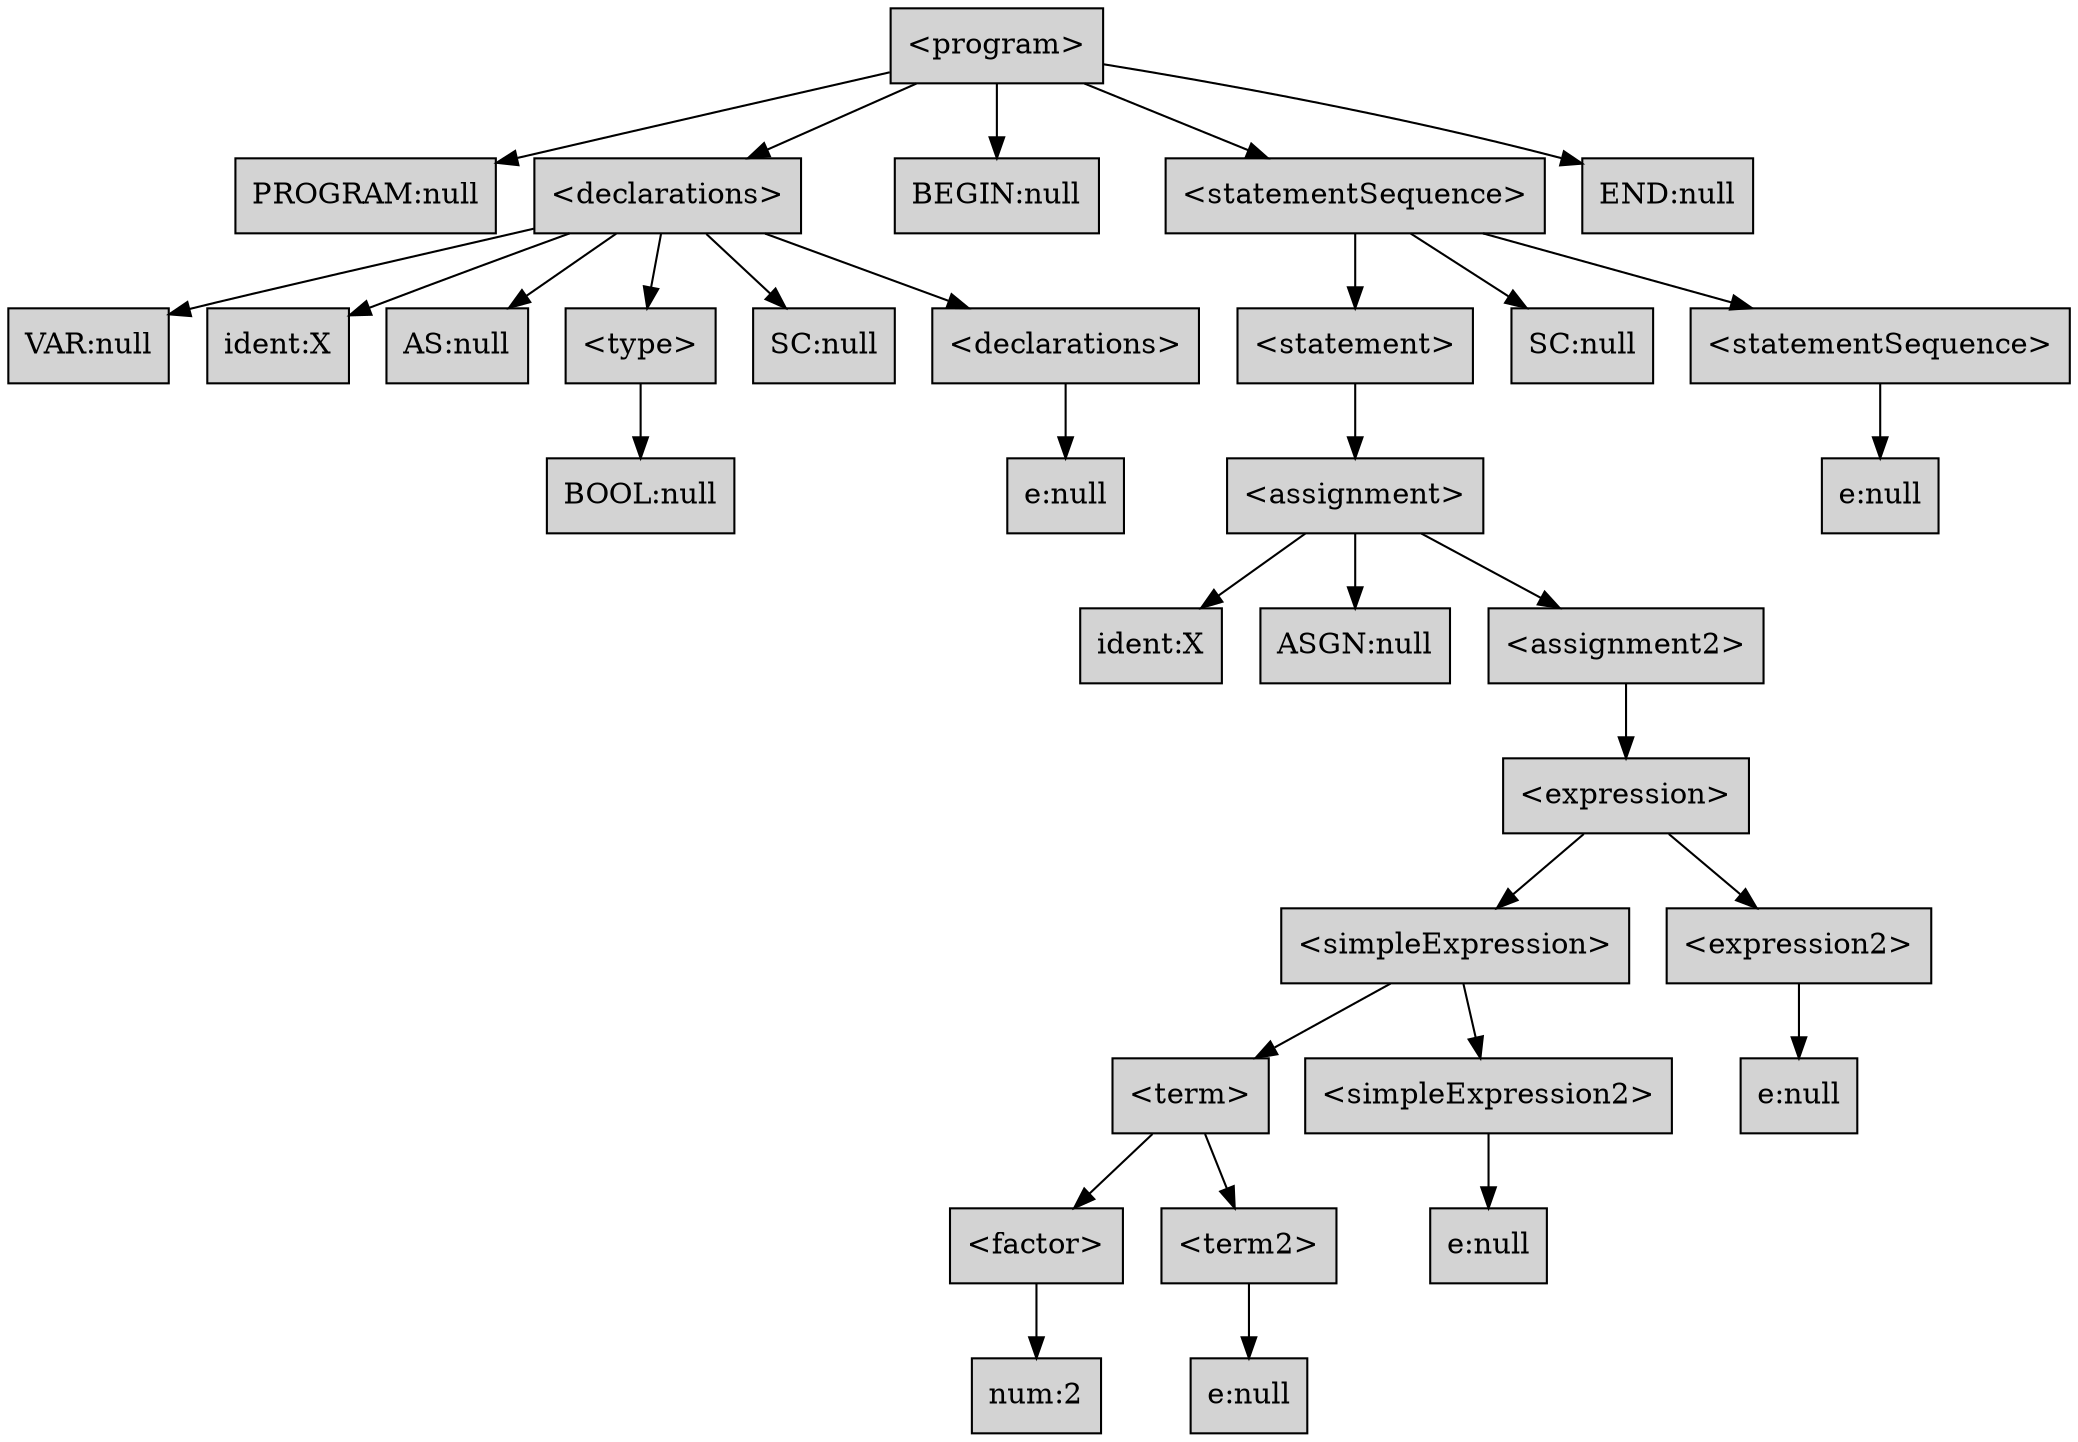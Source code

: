 digraph tl12Ast {
ordering=out;
node [shape = box, style = filled, fillcolor="white"]
n1 [label="<program>",fillcolor="/x11/lightgrey",shape=box]
n2 [label="PROGRAM:null",fillcolor="/x11/lightgrey",shape=box]
n1 -> n2
n3 [label="<declarations>",fillcolor="/x11/lightgrey",shape=box]
n1 -> n3
n4 [label="VAR:null",fillcolor="/x11/lightgrey",shape=box]
n3 -> n4
n5 [label="ident:X",fillcolor="/x11/lightgrey",shape=box]
n3 -> n5
n6 [label="AS:null",fillcolor="/x11/lightgrey",shape=box]
n3 -> n6
n7 [label="<type>",fillcolor="/x11/lightgrey",shape=box]
n3 -> n7
n8 [label="BOOL:null",fillcolor="/x11/lightgrey",shape=box]
n7 -> n8
n9 [label="SC:null",fillcolor="/x11/lightgrey",shape=box]
n3 -> n9
n10 [label="<declarations>",fillcolor="/x11/lightgrey",shape=box]
n3 -> n10
n11 [label="e:null",fillcolor="/x11/lightgrey",shape=box]
n10 -> n11
n12 [label="BEGIN:null",fillcolor="/x11/lightgrey",shape=box]
n1 -> n12
n13 [label="<statementSequence>",fillcolor="/x11/lightgrey",shape=box]
n1 -> n13
n14 [label="<statement>",fillcolor="/x11/lightgrey",shape=box]
n13 -> n14
n15 [label="<assignment>",fillcolor="/x11/lightgrey",shape=box]
n14 -> n15
n16 [label="ident:X",fillcolor="/x11/lightgrey",shape=box]
n15 -> n16
n17 [label="ASGN:null",fillcolor="/x11/lightgrey",shape=box]
n15 -> n17
n18 [label="<assignment2>",fillcolor="/x11/lightgrey",shape=box]
n15 -> n18
n19 [label="<expression>",fillcolor="/x11/lightgrey",shape=box]
n18 -> n19
n20 [label="<simpleExpression>",fillcolor="/x11/lightgrey",shape=box]
n19 -> n20
n21 [label="<term>",fillcolor="/x11/lightgrey",shape=box]
n20 -> n21
n22 [label="<factor>",fillcolor="/x11/lightgrey",shape=box]
n21 -> n22
n23 [label="num:2",fillcolor="/x11/lightgrey",shape=box]
n22 -> n23
n24 [label="<term2>",fillcolor="/x11/lightgrey",shape=box]
n21 -> n24
n25 [label="e:null",fillcolor="/x11/lightgrey",shape=box]
n24 -> n25
n26 [label="<simpleExpression2>",fillcolor="/x11/lightgrey",shape=box]
n20 -> n26
n27 [label="e:null",fillcolor="/x11/lightgrey",shape=box]
n26 -> n27
n28 [label="<expression2>",fillcolor="/x11/lightgrey",shape=box]
n19 -> n28
n29 [label="e:null",fillcolor="/x11/lightgrey",shape=box]
n28 -> n29
n30 [label="SC:null",fillcolor="/x11/lightgrey",shape=box]
n13 -> n30
n31 [label="<statementSequence>",fillcolor="/x11/lightgrey",shape=box]
n13 -> n31
n32 [label="e:null",fillcolor="/x11/lightgrey",shape=box]
n31 -> n32
n33 [label="END:null",fillcolor="/x11/lightgrey",shape=box]
n1 -> n33

}
